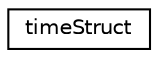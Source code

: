 digraph "Graphical Class Hierarchy"
{
 // LATEX_PDF_SIZE
  edge [fontname="Helvetica",fontsize="10",labelfontname="Helvetica",labelfontsize="10"];
  node [fontname="Helvetica",fontsize="10",shape=record];
  rankdir="LR";
  Node0 [label="timeStruct",height=0.2,width=0.4,color="black", fillcolor="white", style="filled",URL="$structtimeStruct.html",tooltip=" "];
}
